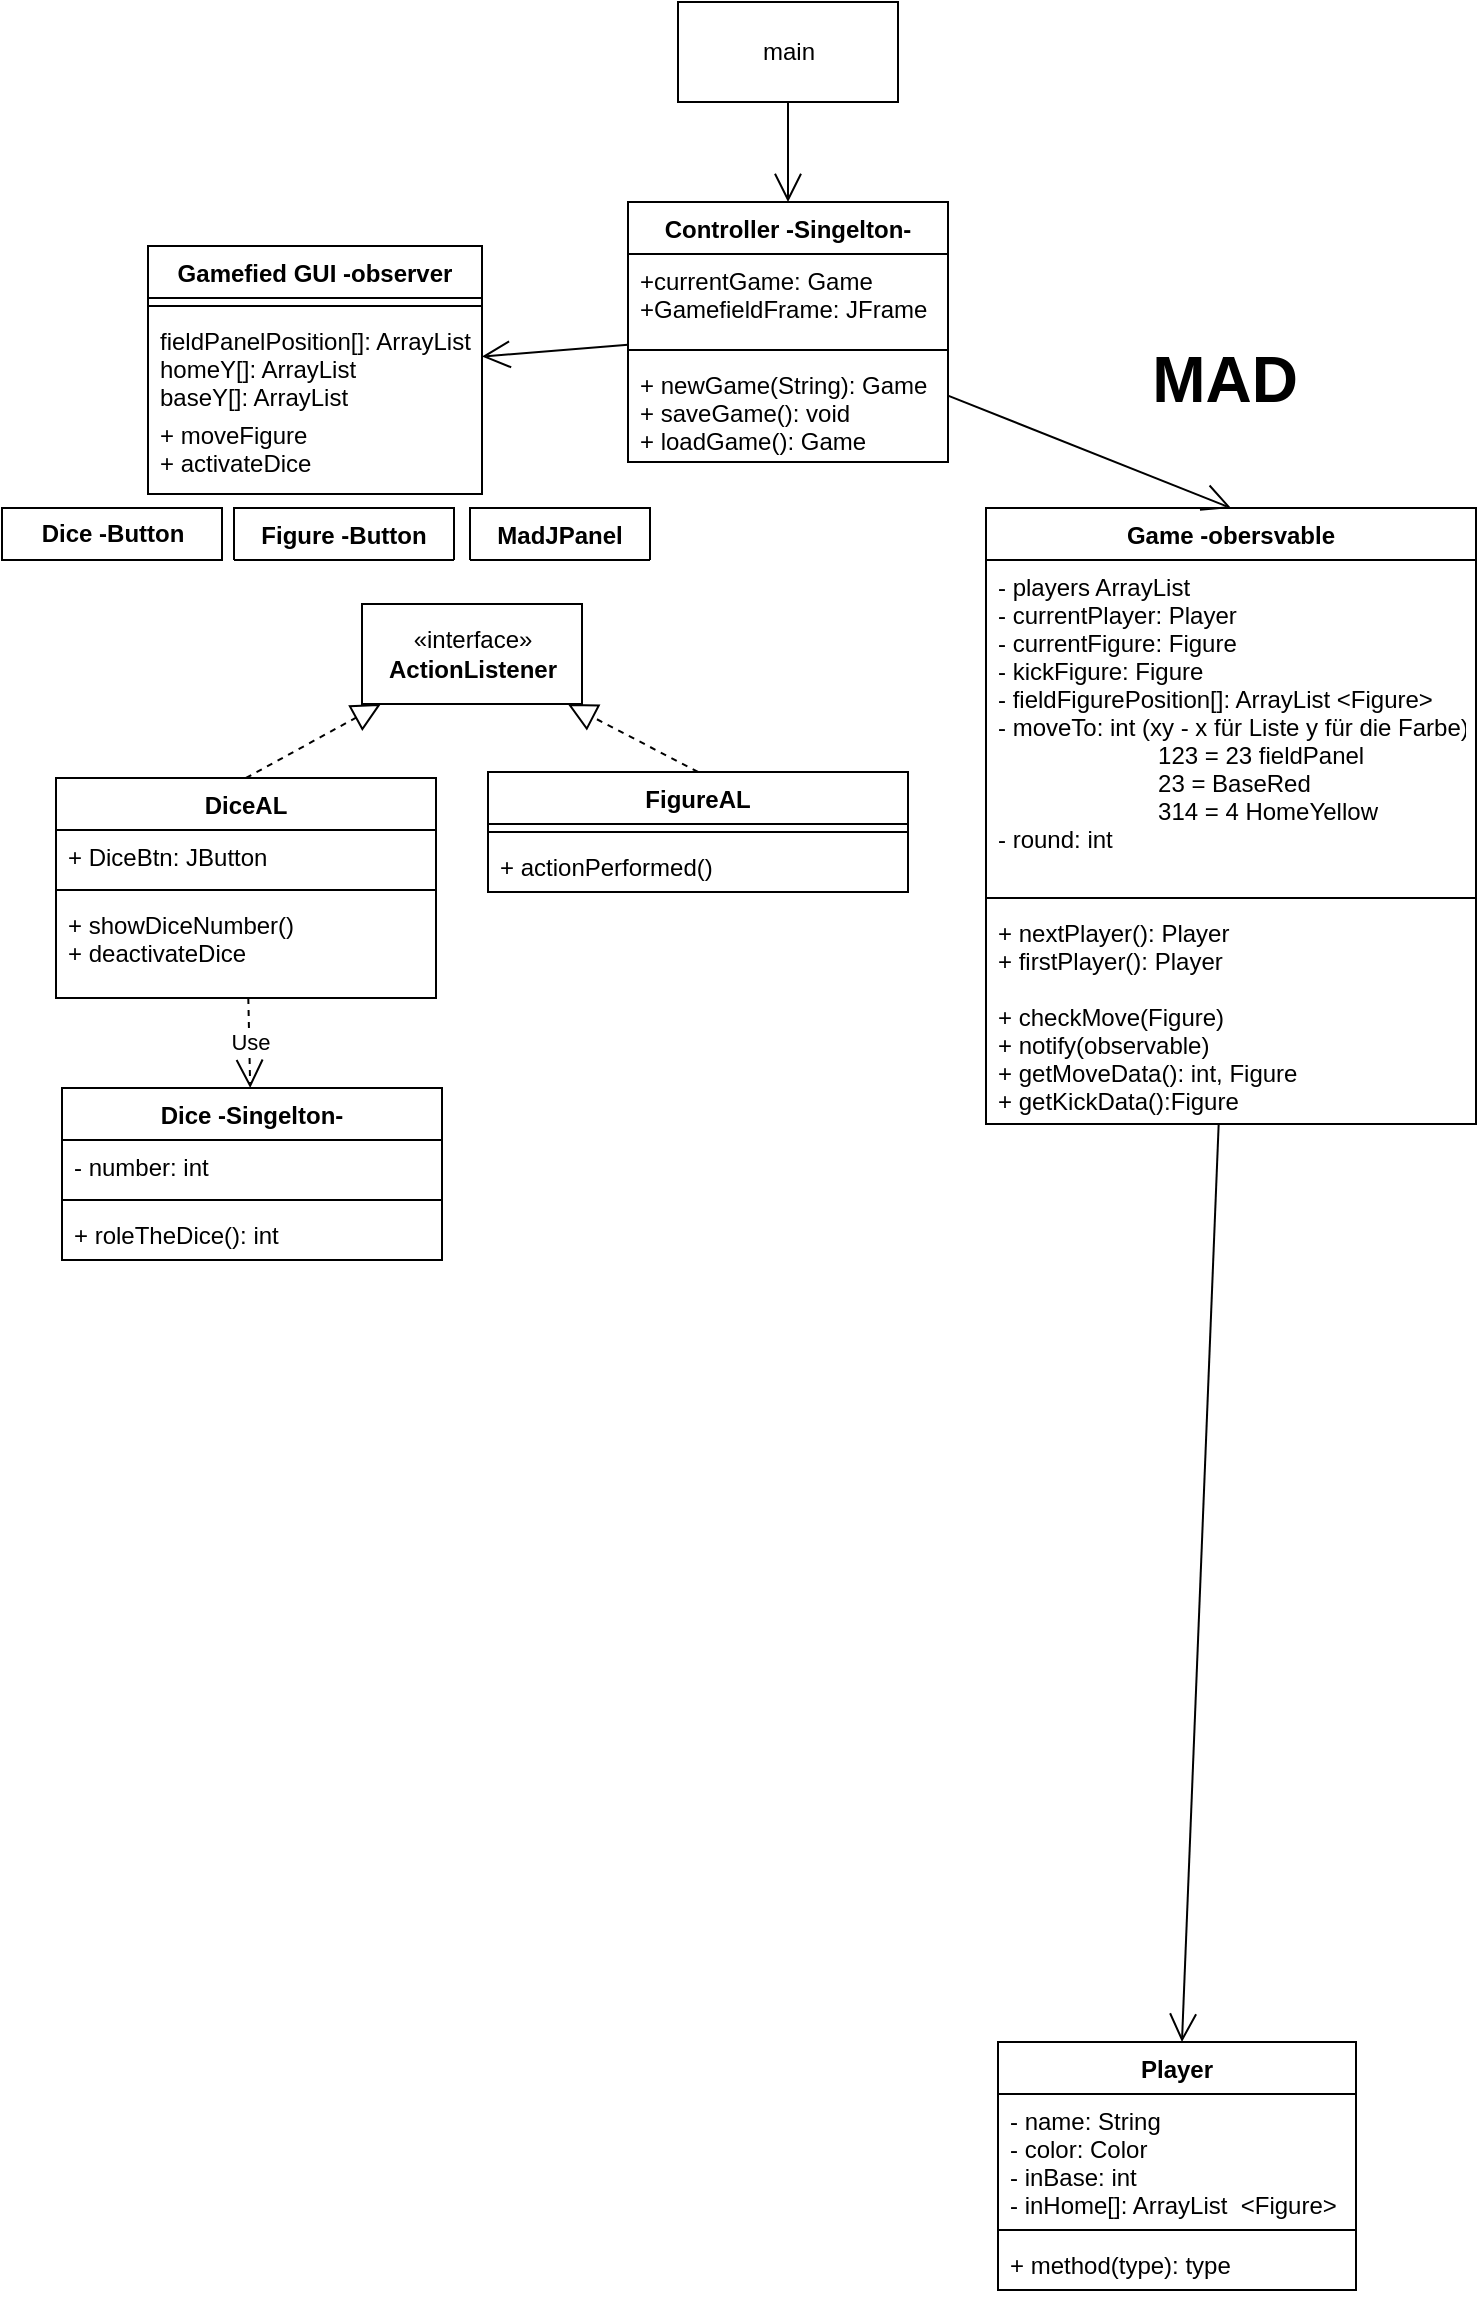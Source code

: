 <mxfile version="17.5.0" type="github">
  <diagram id="h7QU14QVFvEqcNQnfNww" name="Page-1">
    <mxGraphModel dx="1422" dy="737" grid="0" gridSize="10" guides="1" tooltips="1" connect="1" arrows="1" fold="1" page="1" pageScale="1" pageWidth="827" pageHeight="1169" math="0" shadow="0">
      <root>
        <mxCell id="0" />
        <mxCell id="1" parent="0" />
        <mxCell id="fChbEMPvrJXztvvPjygy-1" value="Player" style="swimlane;fontStyle=1;align=center;verticalAlign=top;childLayout=stackLayout;horizontal=1;startSize=26;horizontalStack=0;resizeParent=1;resizeParentMax=0;resizeLast=0;collapsible=1;marginBottom=0;" parent="1" vertex="1">
          <mxGeometry x="505" y="1030" width="179" height="124" as="geometry" />
        </mxCell>
        <mxCell id="fChbEMPvrJXztvvPjygy-2" value="- name: String&#xa;- color: Color&#xa;- inBase: int&#xa;- inHome[]: ArrayList  &lt;Figure&gt;" style="text;strokeColor=none;fillColor=none;align=left;verticalAlign=top;spacingLeft=4;spacingRight=4;overflow=hidden;rotatable=0;points=[[0,0.5],[1,0.5]];portConstraint=eastwest;" parent="fChbEMPvrJXztvvPjygy-1" vertex="1">
          <mxGeometry y="26" width="179" height="64" as="geometry" />
        </mxCell>
        <mxCell id="fChbEMPvrJXztvvPjygy-3" value="" style="line;strokeWidth=1;fillColor=none;align=left;verticalAlign=middle;spacingTop=-1;spacingLeft=3;spacingRight=3;rotatable=0;labelPosition=right;points=[];portConstraint=eastwest;" parent="fChbEMPvrJXztvvPjygy-1" vertex="1">
          <mxGeometry y="90" width="179" height="8" as="geometry" />
        </mxCell>
        <mxCell id="fChbEMPvrJXztvvPjygy-4" value="+ method(type): type" style="text;strokeColor=none;fillColor=none;align=left;verticalAlign=top;spacingLeft=4;spacingRight=4;overflow=hidden;rotatable=0;points=[[0,0.5],[1,0.5]];portConstraint=eastwest;" parent="fChbEMPvrJXztvvPjygy-1" vertex="1">
          <mxGeometry y="98" width="179" height="26" as="geometry" />
        </mxCell>
        <mxCell id="fChbEMPvrJXztvvPjygy-5" value="Dice -Singelton-" style="swimlane;fontStyle=1;align=center;verticalAlign=top;childLayout=stackLayout;horizontal=1;startSize=26;horizontalStack=0;resizeParent=1;resizeParentMax=0;resizeLast=0;collapsible=1;marginBottom=0;" parent="1" vertex="1">
          <mxGeometry x="37" y="553" width="190" height="86" as="geometry" />
        </mxCell>
        <mxCell id="fChbEMPvrJXztvvPjygy-6" value="- number: int" style="text;strokeColor=none;fillColor=none;align=left;verticalAlign=top;spacingLeft=4;spacingRight=4;overflow=hidden;rotatable=0;points=[[0,0.5],[1,0.5]];portConstraint=eastwest;" parent="fChbEMPvrJXztvvPjygy-5" vertex="1">
          <mxGeometry y="26" width="190" height="26" as="geometry" />
        </mxCell>
        <mxCell id="fChbEMPvrJXztvvPjygy-7" value="" style="line;strokeWidth=1;fillColor=none;align=left;verticalAlign=middle;spacingTop=-1;spacingLeft=3;spacingRight=3;rotatable=0;labelPosition=right;points=[];portConstraint=eastwest;" parent="fChbEMPvrJXztvvPjygy-5" vertex="1">
          <mxGeometry y="52" width="190" height="8" as="geometry" />
        </mxCell>
        <mxCell id="fChbEMPvrJXztvvPjygy-8" value="+ roleTheDice(): int" style="text;strokeColor=none;fillColor=none;align=left;verticalAlign=top;spacingLeft=4;spacingRight=4;overflow=hidden;rotatable=0;points=[[0,0.5],[1,0.5]];portConstraint=eastwest;" parent="fChbEMPvrJXztvvPjygy-5" vertex="1">
          <mxGeometry y="60" width="190" height="26" as="geometry" />
        </mxCell>
        <mxCell id="fChbEMPvrJXztvvPjygy-13" value="FigureAL" style="swimlane;fontStyle=1;align=center;verticalAlign=top;childLayout=stackLayout;horizontal=1;startSize=26;horizontalStack=0;resizeParent=1;resizeParentMax=0;resizeLast=0;collapsible=1;marginBottom=0;rounded=0;" parent="1" vertex="1">
          <mxGeometry x="250" y="395" width="210" height="60" as="geometry" />
        </mxCell>
        <mxCell id="fChbEMPvrJXztvvPjygy-15" value="" style="line;strokeWidth=1;fillColor=none;align=left;verticalAlign=middle;spacingTop=-1;spacingLeft=3;spacingRight=3;rotatable=0;labelPosition=right;points=[];portConstraint=eastwest;" parent="fChbEMPvrJXztvvPjygy-13" vertex="1">
          <mxGeometry y="26" width="210" height="8" as="geometry" />
        </mxCell>
        <mxCell id="fChbEMPvrJXztvvPjygy-16" value="+ actionPerformed()" style="text;strokeColor=none;fillColor=none;align=left;verticalAlign=top;spacingLeft=4;spacingRight=4;overflow=hidden;rotatable=0;points=[[0,0.5],[1,0.5]];portConstraint=eastwest;" parent="fChbEMPvrJXztvvPjygy-13" vertex="1">
          <mxGeometry y="34" width="210" height="26" as="geometry" />
        </mxCell>
        <mxCell id="fChbEMPvrJXztvvPjygy-17" value="Game -obersvable" style="swimlane;fontStyle=1;align=center;verticalAlign=top;childLayout=stackLayout;horizontal=1;startSize=26;horizontalStack=0;resizeParent=1;resizeParentMax=0;resizeLast=0;collapsible=1;marginBottom=0;" parent="1" vertex="1">
          <mxGeometry x="499" y="263" width="245" height="308" as="geometry" />
        </mxCell>
        <mxCell id="fChbEMPvrJXztvvPjygy-18" value="- players ArrayList&#xa;- currentPlayer: Player&#xa;- currentFigure: Figure&#xa;- kickFigure: Figure&#xa;- fieldFigurePosition[]: ArrayList &lt;Figure&gt;&#xa;- moveTo: int (xy - x für Liste y für die Farbe)&#xa;                        123 = 23 fieldPanel &#xa;                        23 = BaseRed &#xa;                        314 = 4 HomeYellow&#xa;- round: int" style="text;strokeColor=none;fillColor=none;align=left;verticalAlign=top;spacingLeft=4;spacingRight=4;overflow=hidden;rotatable=0;points=[[0,0.5],[1,0.5]];portConstraint=eastwest;" parent="fChbEMPvrJXztvvPjygy-17" vertex="1">
          <mxGeometry y="26" width="245" height="165" as="geometry" />
        </mxCell>
        <mxCell id="fChbEMPvrJXztvvPjygy-19" value="" style="line;strokeWidth=1;fillColor=none;align=left;verticalAlign=middle;spacingTop=-1;spacingLeft=3;spacingRight=3;rotatable=0;labelPosition=right;points=[];portConstraint=eastwest;" parent="fChbEMPvrJXztvvPjygy-17" vertex="1">
          <mxGeometry y="191" width="245" height="8" as="geometry" />
        </mxCell>
        <mxCell id="fChbEMPvrJXztvvPjygy-20" value="+ nextPlayer(): Player&#xa;+ firstPlayer(): Player&#xa;&#xa;+ checkMove(Figure)&#xa;+ notify(observable)&#xa;+ getMoveData(): int, Figure&#xa;+ getKickData():Figure&#xa;&#xa;" style="text;strokeColor=none;fillColor=none;align=left;verticalAlign=top;spacingLeft=4;spacingRight=4;overflow=hidden;rotatable=0;points=[[0,0.5],[1,0.5]];portConstraint=eastwest;" parent="fChbEMPvrJXztvvPjygy-17" vertex="1">
          <mxGeometry y="199" width="245" height="109" as="geometry" />
        </mxCell>
        <mxCell id="fChbEMPvrJXztvvPjygy-22" value="Controller -Singelton-" style="swimlane;fontStyle=1;align=center;verticalAlign=top;childLayout=stackLayout;horizontal=1;startSize=26;horizontalStack=0;resizeParent=1;resizeParentMax=0;resizeLast=0;collapsible=1;marginBottom=0;" parent="1" vertex="1">
          <mxGeometry x="320" y="110" width="160" height="130" as="geometry" />
        </mxCell>
        <mxCell id="fChbEMPvrJXztvvPjygy-23" value="+currentGame: Game&#xa;+GamefieldFrame: JFrame" style="text;strokeColor=none;fillColor=none;align=left;verticalAlign=top;spacingLeft=4;spacingRight=4;overflow=hidden;rotatable=0;points=[[0,0.5],[1,0.5]];portConstraint=eastwest;" parent="fChbEMPvrJXztvvPjygy-22" vertex="1">
          <mxGeometry y="26" width="160" height="44" as="geometry" />
        </mxCell>
        <mxCell id="fChbEMPvrJXztvvPjygy-24" value="" style="line;strokeWidth=1;fillColor=none;align=left;verticalAlign=middle;spacingTop=-1;spacingLeft=3;spacingRight=3;rotatable=0;labelPosition=right;points=[];portConstraint=eastwest;" parent="fChbEMPvrJXztvvPjygy-22" vertex="1">
          <mxGeometry y="70" width="160" height="8" as="geometry" />
        </mxCell>
        <mxCell id="fChbEMPvrJXztvvPjygy-25" value="+ newGame(String): Game&#xa;+ saveGame(): void&#xa;+ loadGame(): Game" style="text;strokeColor=none;fillColor=none;align=left;verticalAlign=top;spacingLeft=4;spacingRight=4;overflow=hidden;rotatable=0;points=[[0,0.5],[1,0.5]];portConstraint=eastwest;" parent="fChbEMPvrJXztvvPjygy-22" vertex="1">
          <mxGeometry y="78" width="160" height="52" as="geometry" />
        </mxCell>
        <mxCell id="fChbEMPvrJXztvvPjygy-26" value="Gamefied GUI -observer" style="swimlane;fontStyle=1;align=center;verticalAlign=top;childLayout=stackLayout;horizontal=1;startSize=26;horizontalStack=0;resizeParent=1;resizeParentMax=0;resizeLast=0;collapsible=1;marginBottom=0;" parent="1" vertex="1">
          <mxGeometry x="80" y="132" width="167" height="124" as="geometry" />
        </mxCell>
        <mxCell id="fChbEMPvrJXztvvPjygy-28" value="" style="line;strokeWidth=1;fillColor=none;align=left;verticalAlign=middle;spacingTop=-1;spacingLeft=3;spacingRight=3;rotatable=0;labelPosition=right;points=[];portConstraint=eastwest;" parent="fChbEMPvrJXztvvPjygy-26" vertex="1">
          <mxGeometry y="26" width="167" height="8" as="geometry" />
        </mxCell>
        <mxCell id="fChbEMPvrJXztvvPjygy-27" value="fieldPanelPosition[]: ArrayList&#xa;homeY[]: ArrayList&#xa;baseY[]: ArrayList" style="text;strokeColor=none;fillColor=none;align=left;verticalAlign=top;spacingLeft=4;spacingRight=4;overflow=hidden;rotatable=0;points=[[0,0.5],[1,0.5]];portConstraint=eastwest;" parent="fChbEMPvrJXztvvPjygy-26" vertex="1">
          <mxGeometry y="34" width="167" height="47" as="geometry" />
        </mxCell>
        <mxCell id="fChbEMPvrJXztvvPjygy-29" value="+ moveFigure&#xa;+ activateDice" style="text;strokeColor=none;fillColor=none;align=left;verticalAlign=top;spacingLeft=4;spacingRight=4;overflow=hidden;rotatable=0;points=[[0,0.5],[1,0.5]];portConstraint=eastwest;" parent="fChbEMPvrJXztvvPjygy-26" vertex="1">
          <mxGeometry y="81" width="167" height="43" as="geometry" />
        </mxCell>
        <mxCell id="fChbEMPvrJXztvvPjygy-30" value="Figure -Button" style="swimlane;fontStyle=1;align=center;verticalAlign=top;childLayout=stackLayout;horizontal=1;startSize=26;horizontalStack=0;resizeParent=1;resizeParentMax=0;resizeLast=0;collapsible=1;marginBottom=0;rounded=0;" parent="1" vertex="1" collapsed="1">
          <mxGeometry x="123" y="263" width="110" height="26" as="geometry">
            <mxRectangle x="132" y="249" width="89" height="46" as="alternateBounds" />
          </mxGeometry>
        </mxCell>
        <mxCell id="fChbEMPvrJXztvvPjygy-32" value="" style="line;strokeWidth=1;fillColor=none;align=left;verticalAlign=middle;spacingTop=-1;spacingLeft=3;spacingRight=3;rotatable=0;labelPosition=right;points=[];portConstraint=eastwest;rounded=0;" parent="fChbEMPvrJXztvvPjygy-30" vertex="1">
          <mxGeometry y="26" width="89" height="20" as="geometry" />
        </mxCell>
        <mxCell id="fChbEMPvrJXztvvPjygy-35" value="DiceAL" style="swimlane;fontStyle=1;align=center;verticalAlign=top;childLayout=stackLayout;horizontal=1;startSize=26;horizontalStack=0;resizeParent=1;resizeParentMax=0;resizeLast=0;collapsible=1;marginBottom=0;rounded=0;" parent="1" vertex="1">
          <mxGeometry x="34" y="398" width="190" height="110" as="geometry" />
        </mxCell>
        <mxCell id="fChbEMPvrJXztvvPjygy-36" value="+ DiceBtn: JButton" style="text;strokeColor=none;fillColor=none;align=left;verticalAlign=top;spacingLeft=4;spacingRight=4;overflow=hidden;rotatable=0;points=[[0,0.5],[1,0.5]];portConstraint=eastwest;rounded=0;" parent="fChbEMPvrJXztvvPjygy-35" vertex="1">
          <mxGeometry y="26" width="190" height="26" as="geometry" />
        </mxCell>
        <mxCell id="fChbEMPvrJXztvvPjygy-37" value="" style="line;strokeWidth=1;fillColor=none;align=left;verticalAlign=middle;spacingTop=-1;spacingLeft=3;spacingRight=3;rotatable=0;labelPosition=right;points=[];portConstraint=eastwest;rounded=0;" parent="fChbEMPvrJXztvvPjygy-35" vertex="1">
          <mxGeometry y="52" width="190" height="8" as="geometry" />
        </mxCell>
        <mxCell id="fChbEMPvrJXztvvPjygy-38" value="+ showDiceNumber()&#xa;+ deactivateDice" style="text;strokeColor=none;fillColor=none;align=left;verticalAlign=top;spacingLeft=4;spacingRight=4;overflow=hidden;rotatable=0;points=[[0,0.5],[1,0.5]];portConstraint=eastwest;rounded=0;" parent="fChbEMPvrJXztvvPjygy-35" vertex="1">
          <mxGeometry y="60" width="190" height="50" as="geometry" />
        </mxCell>
        <mxCell id="fChbEMPvrJXztvvPjygy-52" value="main" style="html=1;rounded=0;" parent="1" vertex="1">
          <mxGeometry x="345" y="10" width="110" height="50" as="geometry" />
        </mxCell>
        <mxCell id="fChbEMPvrJXztvvPjygy-66" value="&lt;font style=&quot;font-size: 32px&quot;&gt;&lt;b&gt;MAD&lt;/b&gt;&lt;/font&gt;" style="text;html=1;align=center;verticalAlign=middle;resizable=0;points=[];autosize=1;strokeColor=none;fillColor=none;" parent="1" vertex="1">
          <mxGeometry x="576" y="186" width="83" height="25" as="geometry" />
        </mxCell>
        <mxCell id="fChbEMPvrJXztvvPjygy-68" value="«interface»&lt;br&gt;&lt;b&gt;ActionListener&lt;/b&gt;" style="html=1;rounded=0;" parent="1" vertex="1">
          <mxGeometry x="187" y="311" width="110" height="50" as="geometry" />
        </mxCell>
        <mxCell id="fChbEMPvrJXztvvPjygy-71" value="Use" style="endArrow=open;endSize=12;dashed=1;html=1;rounded=0;" parent="1" source="fChbEMPvrJXztvvPjygy-35" target="fChbEMPvrJXztvvPjygy-5" edge="1">
          <mxGeometry width="160" relative="1" as="geometry">
            <mxPoint x="288" y="568" as="sourcePoint" />
            <mxPoint x="448" y="568" as="targetPoint" />
          </mxGeometry>
        </mxCell>
        <mxCell id="fChbEMPvrJXztvvPjygy-72" value="" style="endArrow=block;dashed=1;endFill=0;endSize=12;html=1;rounded=0;exitX=0.5;exitY=0;exitDx=0;exitDy=0;" parent="1" source="fChbEMPvrJXztvvPjygy-35" target="fChbEMPvrJXztvvPjygy-68" edge="1">
          <mxGeometry width="160" relative="1" as="geometry">
            <mxPoint x="288" y="468" as="sourcePoint" />
            <mxPoint x="448" y="468" as="targetPoint" />
          </mxGeometry>
        </mxCell>
        <mxCell id="fChbEMPvrJXztvvPjygy-73" value="" style="endArrow=block;dashed=1;endFill=0;endSize=12;html=1;rounded=0;exitX=0.5;exitY=0;exitDx=0;exitDy=0;" parent="1" source="fChbEMPvrJXztvvPjygy-13" target="fChbEMPvrJXztvvPjygy-68" edge="1">
          <mxGeometry width="160" relative="1" as="geometry">
            <mxPoint x="288" y="468" as="sourcePoint" />
            <mxPoint x="448" y="468" as="targetPoint" />
          </mxGeometry>
        </mxCell>
        <mxCell id="fChbEMPvrJXztvvPjygy-74" value="" style="endArrow=open;endFill=1;endSize=12;html=1;rounded=0;entryX=0.5;entryY=0;entryDx=0;entryDy=0;" parent="1" source="fChbEMPvrJXztvvPjygy-22" target="fChbEMPvrJXztvvPjygy-17" edge="1">
          <mxGeometry width="160" relative="1" as="geometry">
            <mxPoint x="526" y="244" as="sourcePoint" />
            <mxPoint x="686" y="244" as="targetPoint" />
          </mxGeometry>
        </mxCell>
        <mxCell id="fChbEMPvrJXztvvPjygy-75" value="" style="endArrow=open;endFill=1;endSize=12;html=1;rounded=0;" parent="1" source="fChbEMPvrJXztvvPjygy-17" target="fChbEMPvrJXztvvPjygy-1" edge="1">
          <mxGeometry width="160" relative="1" as="geometry">
            <mxPoint x="292" y="493" as="sourcePoint" />
            <mxPoint x="452" y="493" as="targetPoint" />
          </mxGeometry>
        </mxCell>
        <mxCell id="fChbEMPvrJXztvvPjygy-77" value="" style="endArrow=open;endFill=1;endSize=12;html=1;rounded=0;" parent="1" source="fChbEMPvrJXztvvPjygy-22" target="fChbEMPvrJXztvvPjygy-26" edge="1">
          <mxGeometry width="160" relative="1" as="geometry">
            <mxPoint x="292" y="193" as="sourcePoint" />
            <mxPoint x="452" y="193" as="targetPoint" />
          </mxGeometry>
        </mxCell>
        <mxCell id="fChbEMPvrJXztvvPjygy-78" value="" style="endArrow=open;endFill=1;endSize=12;html=1;rounded=0;" parent="1" source="fChbEMPvrJXztvvPjygy-52" target="fChbEMPvrJXztvvPjygy-22" edge="1">
          <mxGeometry width="160" relative="1" as="geometry">
            <mxPoint x="292" y="193" as="sourcePoint" />
            <mxPoint x="452" y="193" as="targetPoint" />
          </mxGeometry>
        </mxCell>
        <mxCell id="USmH-3ETjADoORAym_nX-3" value="&lt;b&gt;Dice -Button&lt;/b&gt;" style="html=1;" parent="1" vertex="1">
          <mxGeometry x="7" y="263" width="110" height="26" as="geometry" />
        </mxCell>
        <mxCell id="USmH-3ETjADoORAym_nX-4" value="MadJPanel" style="swimlane;fontStyle=1;align=center;verticalAlign=top;childLayout=stackLayout;horizontal=1;startSize=26;horizontalStack=0;resizeParent=1;resizeParentMax=0;resizeLast=0;collapsible=1;marginBottom=0;" parent="1" vertex="1" collapsed="1">
          <mxGeometry x="241" y="263" width="90" height="26" as="geometry">
            <mxRectangle x="239" y="255" width="81" height="34" as="alternateBounds" />
          </mxGeometry>
        </mxCell>
        <mxCell id="USmH-3ETjADoORAym_nX-6" value="" style="line;strokeWidth=1;fillColor=none;align=left;verticalAlign=middle;spacingTop=-1;spacingLeft=3;spacingRight=3;rotatable=0;labelPosition=right;points=[];portConstraint=eastwest;" parent="USmH-3ETjADoORAym_nX-4" vertex="1">
          <mxGeometry y="26" width="81" height="8" as="geometry" />
        </mxCell>
      </root>
    </mxGraphModel>
  </diagram>
</mxfile>
